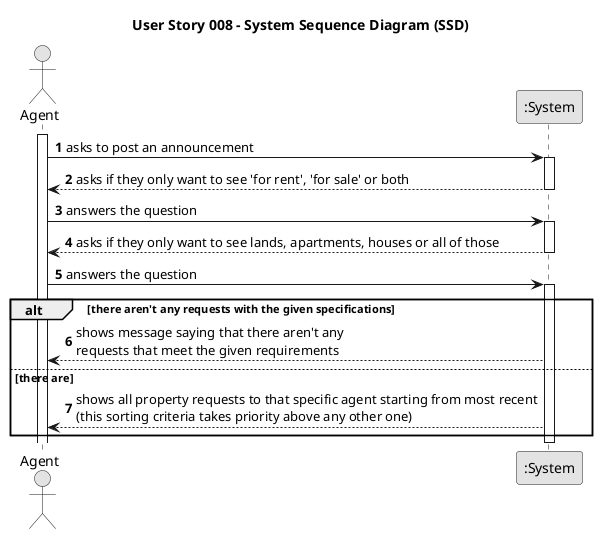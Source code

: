 @startuml
skinparam monochrome true
skinparam packageStyle rectangle
skinparam shadowing false

title User Story 008 - System Sequence Diagram (SSD)

autonumber

actor "Agent" as User
participant ":System" as System

    activate User
    User -> System : asks to post an announcement
    activate System

    System --> User : asks if they only want to see 'for rent', 'for sale' or both
    deactivate System

    User -> System : answers the question
    activate System

    System --> User : asks if they only want to see lands, apartments, houses or all of those
    deactivate System

    User -> System : answers the question
    activate System

    alt there aren't any requests with the given specifications
    System --> User : shows message saying that there aren't any\nrequests that meet the given requirements
    else there are
    System --> User : shows all property requests to that specific agent starting from most recent\n(this sorting criteria takes priority above any other one)
    end
    deactivate System



@enduml